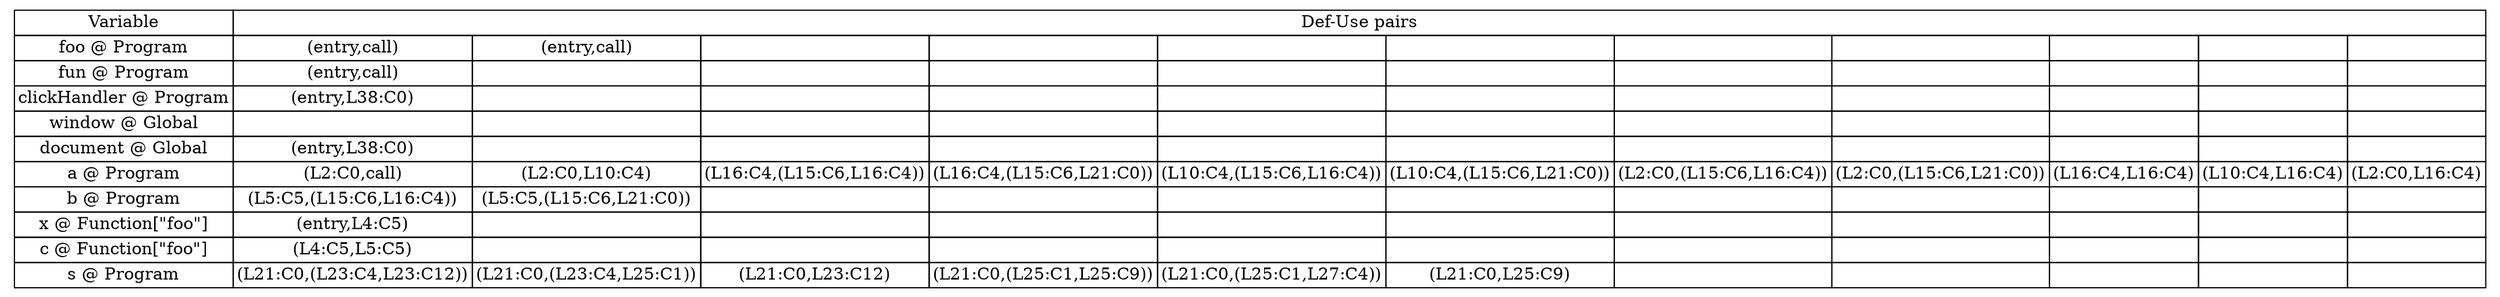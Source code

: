 digraph structs {
node [shape="plaintext"]
struct1 [label=<
<TABLE BORDER="0" CELLBORDER="1" CELLSPACING="0">
<tr><td>Variable</td><td COLSPAN="11">Def-Use pairs</td></tr><tr><td>foo @ Program</td><td>(entry,call)</td><td>(entry,call)</td><td></td><td></td><td></td><td></td><td></td><td></td><td></td><td></td><td></td></tr>
<tr><td>fun @ Program</td><td>(entry,call)</td><td></td><td></td><td></td><td></td><td></td><td></td><td></td><td></td><td></td><td></td></tr>
<tr><td>clickHandler @ Program</td><td>(entry,L38:C0)</td><td></td><td></td><td></td><td></td><td></td><td></td><td></td><td></td><td></td><td></td></tr>
<tr><td>window @ Global</td><td></td><td></td><td></td><td></td><td></td><td></td><td></td><td></td><td></td><td></td><td></td></tr>
<tr><td>document @ Global</td><td>(entry,L38:C0)</td><td></td><td></td><td></td><td></td><td></td><td></td><td></td><td></td><td></td><td></td></tr>
<tr><td>a @ Program</td><td>(L2:C0,call)</td><td>(L2:C0,L10:C4)</td><td>(L16:C4,(L15:C6,L16:C4))</td><td>(L16:C4,(L15:C6,L21:C0))</td><td>(L10:C4,(L15:C6,L16:C4))</td><td>(L10:C4,(L15:C6,L21:C0))</td><td>(L2:C0,(L15:C6,L16:C4))</td><td>(L2:C0,(L15:C6,L21:C0))</td><td>(L16:C4,L16:C4)</td><td>(L10:C4,L16:C4)</td><td>(L2:C0,L16:C4)</td></tr>
<tr><td>b @ Program</td><td>(L5:C5,(L15:C6,L16:C4))</td><td>(L5:C5,(L15:C6,L21:C0))</td><td></td><td></td><td></td><td></td><td></td><td></td><td></td><td></td><td></td></tr>
<tr><td>x @ Function["foo"]</td><td>(entry,L4:C5)</td><td></td><td></td><td></td><td></td><td></td><td></td><td></td><td></td><td></td><td></td></tr>
<tr><td>c @ Function["foo"]</td><td>(L4:C5,L5:C5)</td><td></td><td></td><td></td><td></td><td></td><td></td><td></td><td></td><td></td><td></td></tr>
<tr><td>s @ Program</td><td>(L21:C0,(L23:C4,L23:C12))</td><td>(L21:C0,(L23:C4,L25:C1))</td><td>(L21:C0,L23:C12)</td><td>(L21:C0,(L25:C1,L25:C9))</td><td>(L21:C0,(L25:C1,L27:C4))</td><td>(L21:C0,L25:C9)</td><td></td><td></td><td></td><td></td><td></td></tr>
</TABLE>
>];
}